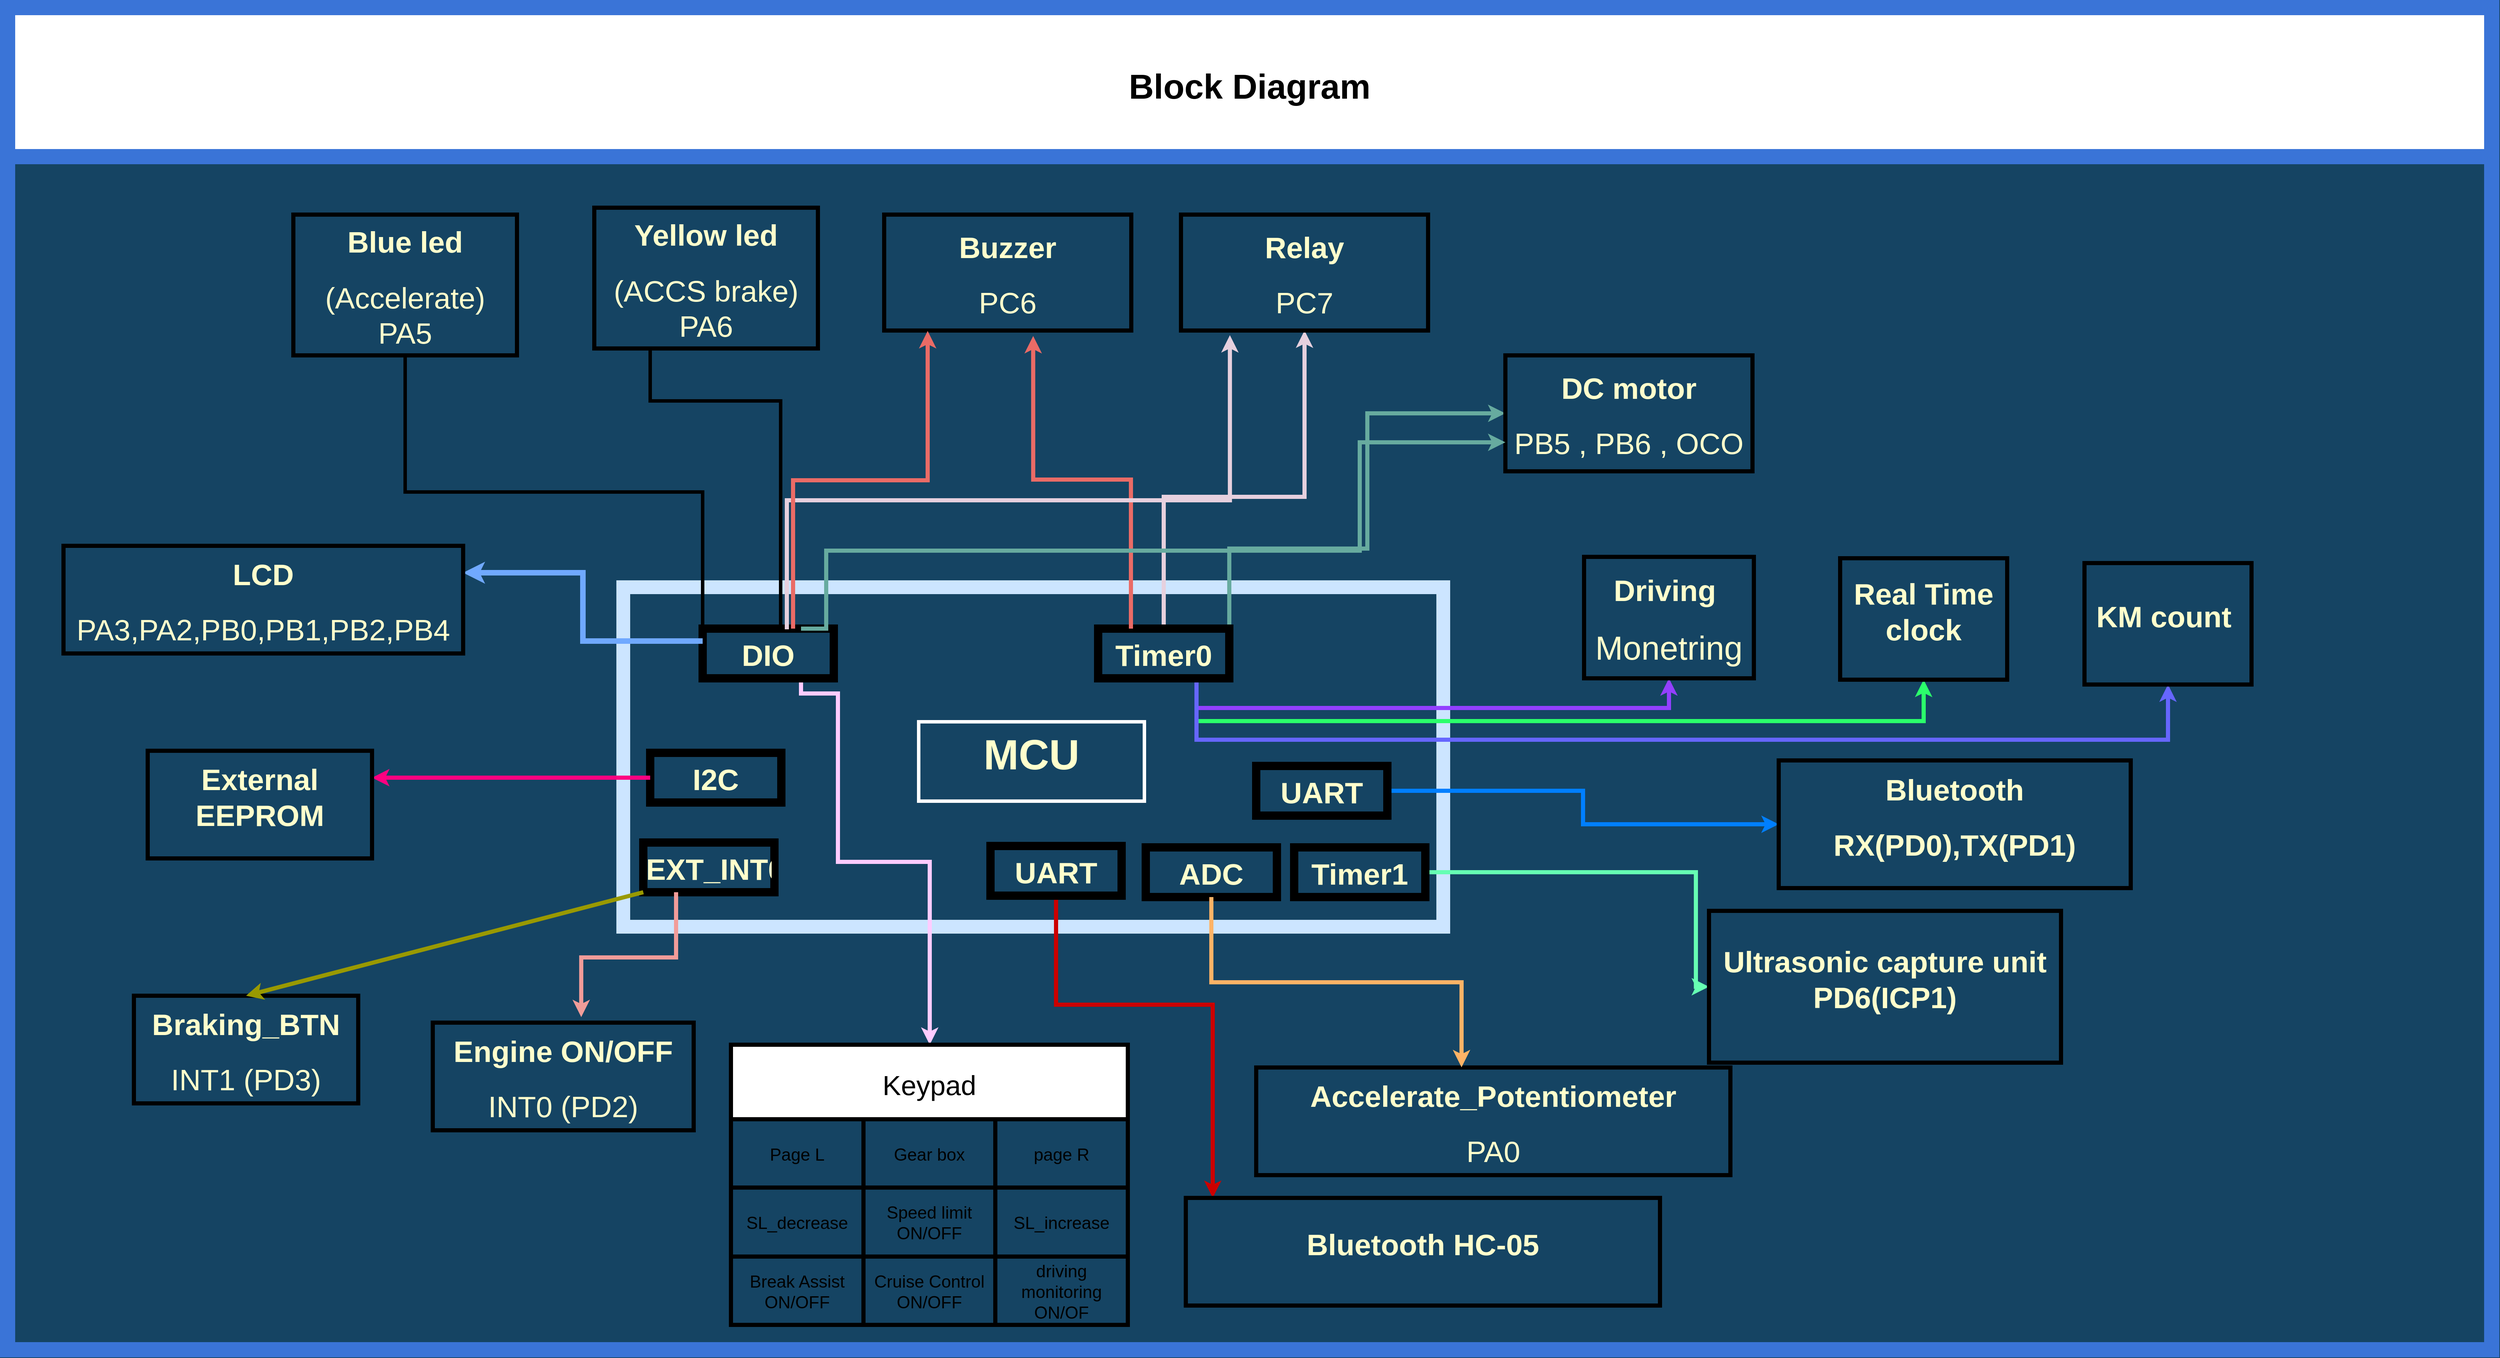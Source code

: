 <mxfile version="24.2.3" type="device">
  <diagram name="Page-1" id="M_UCsA_aWbAp7KxORfbI">
    <mxGraphModel dx="3500" dy="2170" grid="0" gridSize="10" guides="1" tooltips="1" connect="1" arrows="1" fold="1" page="1" pageScale="1" pageWidth="850" pageHeight="1100" background="#154463" math="0" shadow="0">
      <root>
        <mxCell id="0" />
        <mxCell id="1" parent="0" />
        <mxCell id="dRBJDxNIwV2UQg4q_vEd-1" value="Block Diagram" style="swimlane;startSize=216;fontSize=50;strokeColor=#3A74D7;strokeWidth=22;" parent="1" vertex="1">
          <mxGeometry x="259" y="205" width="3599" height="1945" as="geometry" />
        </mxCell>
        <mxCell id="dRBJDxNIwV2UQg4q_vEd-2" value="" style="rounded=0;whiteSpace=wrap;html=1;fillColor=none;strokeWidth=20;strokeColor=#CCE5FF;" parent="dRBJDxNIwV2UQg4q_vEd-1" vertex="1">
          <mxGeometry x="892" y="840" width="1188" height="492" as="geometry" />
        </mxCell>
        <mxCell id="dRBJDxNIwV2UQg4q_vEd-3" value="&lt;h1 style=&quot;&quot;&gt;&lt;font color=&quot;#ffffcc&quot; style=&quot;font-size: 61px;&quot;&gt;MCU&lt;/font&gt;&lt;/h1&gt;" style="text;html=1;spacing=5;spacingTop=-20;whiteSpace=wrap;overflow=hidden;rounded=0;align=center;verticalAlign=middle;strokeColor=#FFFFFF;strokeWidth=5;fontStyle=1" parent="dRBJDxNIwV2UQg4q_vEd-1" vertex="1">
          <mxGeometry x="1320" y="1035" width="327" height="115" as="geometry" />
        </mxCell>
        <mxCell id="8Ux44cK4dtK3aO80QM7G-43" style="edgeStyle=orthogonalEdgeStyle;rounded=0;orthogonalLoop=1;jettySize=auto;html=1;exitX=0.75;exitY=1;exitDx=0;exitDy=0;strokeWidth=6;strokeColor=#FFCCFF;" parent="dRBJDxNIwV2UQg4q_vEd-1" source="dRBJDxNIwV2UQg4q_vEd-6" target="8Ux44cK4dtK3aO80QM7G-30" edge="1">
          <mxGeometry relative="1" as="geometry">
            <Array as="points">
              <mxPoint x="1150" y="994" />
              <mxPoint x="1203" y="994" />
              <mxPoint x="1203" y="1238" />
              <mxPoint x="1336" y="1238" />
            </Array>
          </mxGeometry>
        </mxCell>
        <mxCell id="dRBJDxNIwV2UQg4q_vEd-6" value="&lt;h1 style=&quot;font-size: 43px;&quot;&gt;&lt;font color=&quot;#ffffcc&quot;&gt;DIO&lt;/font&gt;&lt;/h1&gt;" style="text;html=1;spacing=5;spacingTop=-20;whiteSpace=wrap;overflow=hidden;rounded=0;align=center;verticalAlign=middle;strokeColor=default;strokeWidth=12;" parent="dRBJDxNIwV2UQg4q_vEd-1" vertex="1">
          <mxGeometry x="1007" y="900" width="190" height="72" as="geometry" />
        </mxCell>
        <mxCell id="dRBJDxNIwV2UQg4q_vEd-7" value="&lt;h1 style=&quot;font-size: 43px;&quot;&gt;&lt;font color=&quot;#ffffcc&quot;&gt;EXT_INT0&lt;/font&gt;&lt;/h1&gt;" style="text;html=1;spacing=5;spacingTop=-20;whiteSpace=wrap;overflow=hidden;rounded=0;align=center;verticalAlign=middle;strokeColor=default;strokeWidth=12;" parent="dRBJDxNIwV2UQg4q_vEd-1" vertex="1">
          <mxGeometry x="921" y="1210" width="190" height="72" as="geometry" />
        </mxCell>
        <mxCell id="dRBJDxNIwV2UQg4q_vEd-8" style="edgeStyle=orthogonalEdgeStyle;rounded=0;orthogonalLoop=1;jettySize=auto;html=1;exitX=0;exitY=0.25;exitDx=0;exitDy=0;entryX=1;entryY=0.25;entryDx=0;entryDy=0;strokeWidth=8;endArrow=classic;endFill=1;strokeColor=#70A9FF;" parent="dRBJDxNIwV2UQg4q_vEd-1" source="dRBJDxNIwV2UQg4q_vEd-6" target="dRBJDxNIwV2UQg4q_vEd-9" edge="1">
          <mxGeometry relative="1" as="geometry">
            <mxPoint x="612" y="612.0" as="sourcePoint" />
          </mxGeometry>
        </mxCell>
        <mxCell id="dRBJDxNIwV2UQg4q_vEd-9" value="&lt;h1 style=&quot;font-size: 43px;&quot;&gt;&lt;font color=&quot;#ffffcc&quot;&gt;LCD&lt;/font&gt;&lt;/h1&gt;&lt;div style=&quot;font-size: 43px;&quot;&gt;&lt;font style=&quot;font-size: 43px;&quot; color=&quot;#ffffcc&quot;&gt;PA3,PA2,PB0,PB1,PB2,PB4&lt;/font&gt;&lt;/div&gt;" style="text;html=1;spacing=5;spacingTop=-20;whiteSpace=wrap;overflow=hidden;rounded=0;align=center;verticalAlign=middle;strokeColor=#000000;strokeWidth=6;" parent="dRBJDxNIwV2UQg4q_vEd-1" vertex="1">
          <mxGeometry x="81" y="780" width="579" height="156" as="geometry" />
        </mxCell>
        <mxCell id="dRBJDxNIwV2UQg4q_vEd-11" value="&lt;h1 style=&quot;font-size: 43px;&quot;&gt;&lt;font color=&quot;#ffffcc&quot;&gt;Braking_BTN&lt;/font&gt;&lt;/h1&gt;&lt;div style=&quot;font-size: 43px;&quot;&gt;&lt;font style=&quot;font-size: 43px;&quot; color=&quot;#ffffcc&quot;&gt;INT1 (PD3)&lt;/font&gt;&lt;/div&gt;" style="text;html=1;spacing=5;spacingTop=-20;whiteSpace=wrap;overflow=hidden;rounded=0;align=center;verticalAlign=middle;strokeColor=#000000;strokeWidth=6;" parent="dRBJDxNIwV2UQg4q_vEd-1" vertex="1">
          <mxGeometry x="183" y="1432" width="325" height="156" as="geometry" />
        </mxCell>
        <mxCell id="dRBJDxNIwV2UQg4q_vEd-15" value="" style="endArrow=classic;html=1;rounded=0;exitX=0;exitY=1;exitDx=0;exitDy=0;entryX=0.5;entryY=0;entryDx=0;entryDy=0;strokeWidth=6;endFill=1;strokeColor=#999900;" parent="dRBJDxNIwV2UQg4q_vEd-1" source="dRBJDxNIwV2UQg4q_vEd-7" target="dRBJDxNIwV2UQg4q_vEd-11" edge="1">
          <mxGeometry width="50" height="50" relative="1" as="geometry">
            <mxPoint x="970" y="1438" as="sourcePoint" />
            <mxPoint x="920" y="1488" as="targetPoint" />
          </mxGeometry>
        </mxCell>
        <mxCell id="dRBJDxNIwV2UQg4q_vEd-16" style="edgeStyle=orthogonalEdgeStyle;rounded=0;orthogonalLoop=1;jettySize=auto;html=1;exitX=0.5;exitY=1;exitDx=0;exitDy=0;entryX=0;entryY=0;entryDx=0;entryDy=0;strokeWidth=5;endArrow=none;endFill=0;" parent="dRBJDxNIwV2UQg4q_vEd-1" source="dRBJDxNIwV2UQg4q_vEd-17" target="dRBJDxNIwV2UQg4q_vEd-6" edge="1">
          <mxGeometry relative="1" as="geometry" />
        </mxCell>
        <mxCell id="dRBJDxNIwV2UQg4q_vEd-17" value="&lt;h1 style=&quot;font-size: 43px;&quot;&gt;&lt;font color=&quot;#ffffcc&quot;&gt;Blue led&lt;/font&gt;&lt;/h1&gt;&lt;div style=&quot;font-size: 43px;&quot;&gt;&lt;font style=&quot;font-size: 43px;&quot; color=&quot;#ffffcc&quot;&gt;(Accelerate)&lt;/font&gt;&lt;/div&gt;&lt;div style=&quot;font-size: 43px;&quot;&gt;&lt;font style=&quot;font-size: 43px;&quot; color=&quot;#ffffcc&quot;&gt;PA5&lt;/font&gt;&lt;/div&gt;" style="text;html=1;spacing=5;spacingTop=-20;whiteSpace=wrap;overflow=hidden;rounded=0;align=center;verticalAlign=middle;strokeColor=#000000;strokeWidth=6;" parent="dRBJDxNIwV2UQg4q_vEd-1" vertex="1">
          <mxGeometry x="414" y="300" width="324" height="204" as="geometry" />
        </mxCell>
        <mxCell id="dRBJDxNIwV2UQg4q_vEd-22" style="edgeStyle=orthogonalEdgeStyle;rounded=0;orthogonalLoop=1;jettySize=auto;html=1;exitX=0.25;exitY=1;exitDx=0;exitDy=0;entryX=0.75;entryY=0;entryDx=0;entryDy=0;strokeWidth=5;endArrow=none;endFill=0;" parent="dRBJDxNIwV2UQg4q_vEd-1" source="dRBJDxNIwV2UQg4q_vEd-23" target="dRBJDxNIwV2UQg4q_vEd-6" edge="1">
          <mxGeometry relative="1" as="geometry">
            <Array as="points">
              <mxPoint x="931" y="570" />
              <mxPoint x="1120" y="570" />
              <mxPoint x="1120" y="900" />
            </Array>
          </mxGeometry>
        </mxCell>
        <mxCell id="dRBJDxNIwV2UQg4q_vEd-23" value="&lt;h1 style=&quot;font-size: 43px;&quot;&gt;&lt;font color=&quot;#ffffcc&quot;&gt;Yellow led&lt;/font&gt;&lt;/h1&gt;&lt;div style=&quot;font-size: 43px;&quot;&gt;&lt;font style=&quot;font-size: 43px;&quot; color=&quot;#ffffcc&quot;&gt;(ACCS brake)&lt;/font&gt;&lt;/div&gt;&lt;div style=&quot;font-size: 43px;&quot;&gt;&lt;font style=&quot;font-size: 43px;&quot; color=&quot;#ffffcc&quot;&gt;PA6&lt;/font&gt;&lt;/div&gt;" style="text;html=1;spacing=5;spacingTop=-20;whiteSpace=wrap;overflow=hidden;rounded=0;align=center;verticalAlign=middle;strokeColor=#000000;strokeWidth=6;" parent="dRBJDxNIwV2UQg4q_vEd-1" vertex="1">
          <mxGeometry x="850" y="290" width="324" height="204" as="geometry" />
        </mxCell>
        <mxCell id="dRBJDxNIwV2UQg4q_vEd-24" value="&lt;h1 style=&quot;font-size: 43px;&quot;&gt;&lt;font color=&quot;#ffffcc&quot;&gt;Buzzer&lt;/font&gt;&lt;/h1&gt;&lt;div style=&quot;font-size: 43px;&quot;&gt;&lt;font style=&quot;font-size: 43px;&quot; color=&quot;#ffffcc&quot;&gt;PC6&lt;/font&gt;&lt;/div&gt;" style="text;html=1;spacing=5;spacingTop=-20;whiteSpace=wrap;overflow=hidden;rounded=0;align=center;verticalAlign=middle;strokeColor=#000000;strokeWidth=6;" parent="dRBJDxNIwV2UQg4q_vEd-1" vertex="1">
          <mxGeometry x="1270" y="300" width="358" height="168" as="geometry" />
        </mxCell>
        <mxCell id="8Ux44cK4dtK3aO80QM7G-8" style="edgeStyle=orthogonalEdgeStyle;rounded=0;orthogonalLoop=1;jettySize=auto;html=1;exitX=0.5;exitY=0;exitDx=0;exitDy=0;entryX=0.5;entryY=1;entryDx=0;entryDy=0;strokeWidth=6;strokeColor=#E6D0DE;" parent="dRBJDxNIwV2UQg4q_vEd-1" source="dRBJDxNIwV2UQg4q_vEd-27" target="dRBJDxNIwV2UQg4q_vEd-32" edge="1">
          <mxGeometry relative="1" as="geometry">
            <Array as="points">
              <mxPoint x="1675" y="709" />
              <mxPoint x="1879" y="709" />
            </Array>
          </mxGeometry>
        </mxCell>
        <mxCell id="8Ux44cK4dtK3aO80QM7G-9" style="edgeStyle=orthogonalEdgeStyle;rounded=0;orthogonalLoop=1;jettySize=auto;html=1;exitX=1;exitY=0.5;exitDx=0;exitDy=0;entryX=0;entryY=0.5;entryDx=0;entryDy=0;strokeWidth=6;strokeColor=#67AB9F;" parent="dRBJDxNIwV2UQg4q_vEd-1" source="dRBJDxNIwV2UQg4q_vEd-27" target="dRBJDxNIwV2UQg4q_vEd-39" edge="1">
          <mxGeometry relative="1" as="geometry">
            <Array as="points">
              <mxPoint x="1770" y="784" />
              <mxPoint x="1970" y="784" />
              <mxPoint x="1970" y="588" />
            </Array>
          </mxGeometry>
        </mxCell>
        <mxCell id="8Ux44cK4dtK3aO80QM7G-12" style="edgeStyle=orthogonalEdgeStyle;rounded=0;orthogonalLoop=1;jettySize=auto;html=1;exitX=0.75;exitY=1;exitDx=0;exitDy=0;entryX=0.5;entryY=1;entryDx=0;entryDy=0;strokeWidth=6;strokeColor=#9340FF;" parent="dRBJDxNIwV2UQg4q_vEd-1" source="dRBJDxNIwV2UQg4q_vEd-27" target="dRBJDxNIwV2UQg4q_vEd-42" edge="1">
          <mxGeometry relative="1" as="geometry">
            <Array as="points">
              <mxPoint x="1723" y="1015" />
              <mxPoint x="2407" y="1015" />
            </Array>
          </mxGeometry>
        </mxCell>
        <mxCell id="8Ux44cK4dtK3aO80QM7G-13" style="edgeStyle=orthogonalEdgeStyle;rounded=0;orthogonalLoop=1;jettySize=auto;html=1;exitX=0.75;exitY=1;exitDx=0;exitDy=0;entryX=0.5;entryY=1;entryDx=0;entryDy=0;strokeWidth=6;strokeColor=#2BFF6B;" parent="dRBJDxNIwV2UQg4q_vEd-1" source="dRBJDxNIwV2UQg4q_vEd-27" target="dRBJDxNIwV2UQg4q_vEd-43" edge="1">
          <mxGeometry relative="1" as="geometry">
            <Array as="points">
              <mxPoint x="1723" y="1034" />
              <mxPoint x="2776" y="1034" />
            </Array>
          </mxGeometry>
        </mxCell>
        <mxCell id="5MT-RSpb8Q7yReOkMD-z-2" style="edgeStyle=orthogonalEdgeStyle;rounded=0;orthogonalLoop=1;jettySize=auto;html=1;exitX=0.75;exitY=1;exitDx=0;exitDy=0;entryX=0.5;entryY=1;entryDx=0;entryDy=0;strokeWidth=6;strokeColor=#6666FF;" parent="dRBJDxNIwV2UQg4q_vEd-1" source="dRBJDxNIwV2UQg4q_vEd-27" target="5MT-RSpb8Q7yReOkMD-z-1" edge="1">
          <mxGeometry relative="1" as="geometry">
            <Array as="points">
              <mxPoint x="1722" y="1061" />
              <mxPoint x="3130" y="1061" />
            </Array>
          </mxGeometry>
        </mxCell>
        <mxCell id="dRBJDxNIwV2UQg4q_vEd-27" value="&lt;h1 style=&quot;font-size: 43px;&quot;&gt;&lt;font color=&quot;#ffffcc&quot;&gt;Timer0&lt;/font&gt;&lt;/h1&gt;" style="text;html=1;spacing=5;spacingTop=-20;whiteSpace=wrap;overflow=hidden;rounded=0;align=center;verticalAlign=middle;strokeColor=default;strokeWidth=12;" parent="dRBJDxNIwV2UQg4q_vEd-1" vertex="1">
          <mxGeometry x="1580" y="900" width="190" height="72" as="geometry" />
        </mxCell>
        <mxCell id="dRBJDxNIwV2UQg4q_vEd-30" value="&lt;h1 style=&quot;font-size: 43px;&quot;&gt;&lt;font color=&quot;#ffffcc&quot;&gt;ADC&lt;/font&gt;&lt;/h1&gt;" style="text;html=1;spacing=5;spacingTop=-20;whiteSpace=wrap;overflow=hidden;rounded=0;align=center;verticalAlign=middle;strokeColor=default;strokeWidth=12;" parent="dRBJDxNIwV2UQg4q_vEd-1" vertex="1">
          <mxGeometry x="1649" y="1217" width="190" height="72" as="geometry" />
        </mxCell>
        <mxCell id="dRBJDxNIwV2UQg4q_vEd-32" value="&lt;h1 style=&quot;font-size: 43px;&quot;&gt;&lt;font color=&quot;#ffffcc&quot;&gt;Relay&lt;/font&gt;&lt;/h1&gt;&lt;div style=&quot;font-size: 43px;&quot;&gt;&lt;font style=&quot;font-size: 43px;&quot; color=&quot;#ffffcc&quot;&gt;PC7&lt;/font&gt;&lt;/div&gt;" style="text;html=1;spacing=5;spacingTop=-20;whiteSpace=wrap;overflow=hidden;rounded=0;align=center;verticalAlign=middle;strokeColor=#000000;strokeWidth=6;" parent="dRBJDxNIwV2UQg4q_vEd-1" vertex="1">
          <mxGeometry x="1700" y="300" width="358" height="168" as="geometry" />
        </mxCell>
        <mxCell id="dRBJDxNIwV2UQg4q_vEd-39" value="&lt;h1 style=&quot;font-size: 43px;&quot;&gt;&lt;font color=&quot;#ffffcc&quot;&gt;DC motor&lt;/font&gt;&lt;/h1&gt;&lt;div style=&quot;font-size: 43px;&quot;&gt;&lt;font color=&quot;#ffffcc&quot;&gt;PB5 , PB6 , OCO&lt;/font&gt;&lt;/div&gt;" style="text;html=1;spacing=5;spacingTop=-20;whiteSpace=wrap;overflow=hidden;rounded=0;align=center;verticalAlign=middle;strokeColor=#000000;strokeWidth=6;" parent="dRBJDxNIwV2UQg4q_vEd-1" vertex="1">
          <mxGeometry x="2170" y="504" width="358" height="168" as="geometry" />
        </mxCell>
        <mxCell id="dRBJDxNIwV2UQg4q_vEd-42" value="&lt;h1 style=&quot;font-size: 43px;&quot;&gt;&lt;font color=&quot;#ffffcc&quot;&gt;Driving&amp;nbsp;&lt;/font&gt;&lt;/h1&gt;&lt;div&gt;&lt;font style=&quot;font-size: 48px;&quot; color=&quot;#ffffcc&quot;&gt;Monetring&lt;/font&gt;&lt;/div&gt;" style="text;html=1;spacing=5;spacingTop=-20;whiteSpace=wrap;overflow=hidden;rounded=0;align=center;verticalAlign=middle;strokeColor=#000000;strokeWidth=6;" parent="dRBJDxNIwV2UQg4q_vEd-1" vertex="1">
          <mxGeometry x="2284" y="796" width="246" height="176" as="geometry" />
        </mxCell>
        <mxCell id="dRBJDxNIwV2UQg4q_vEd-43" value="&lt;h1 style=&quot;font-size: 43px;&quot;&gt;&lt;font color=&quot;#ffffcc&quot;&gt;Real Time clock&lt;/font&gt;&lt;/h1&gt;" style="text;html=1;spacing=5;spacingTop=-20;whiteSpace=wrap;overflow=hidden;rounded=0;align=center;verticalAlign=middle;strokeColor=#000000;strokeWidth=6;" parent="dRBJDxNIwV2UQg4q_vEd-1" vertex="1">
          <mxGeometry x="2655" y="798" width="242" height="176" as="geometry" />
        </mxCell>
        <mxCell id="dRBJDxNIwV2UQg4q_vEd-49" style="edgeStyle=orthogonalEdgeStyle;rounded=0;orthogonalLoop=1;jettySize=auto;html=1;exitX=1;exitY=0.5;exitDx=0;exitDy=0;strokeWidth=6;strokeColor=#66FFB3;" parent="dRBJDxNIwV2UQg4q_vEd-1" source="dRBJDxNIwV2UQg4q_vEd-47" target="dRBJDxNIwV2UQg4q_vEd-48" edge="1">
          <mxGeometry relative="1" as="geometry">
            <Array as="points">
              <mxPoint x="2446" y="1253" />
              <mxPoint x="2446" y="1419" />
            </Array>
          </mxGeometry>
        </mxCell>
        <mxCell id="dRBJDxNIwV2UQg4q_vEd-47" value="&lt;h1 style=&quot;font-size: 43px;&quot;&gt;&lt;font color=&quot;#ffffcc&quot;&gt;Timer1&lt;/font&gt;&lt;/h1&gt;" style="text;html=1;spacing=5;spacingTop=-20;whiteSpace=wrap;overflow=hidden;rounded=0;align=center;verticalAlign=middle;strokeColor=default;strokeWidth=12;" parent="dRBJDxNIwV2UQg4q_vEd-1" vertex="1">
          <mxGeometry x="1864" y="1217" width="190" height="72" as="geometry" />
        </mxCell>
        <mxCell id="dRBJDxNIwV2UQg4q_vEd-48" value="&lt;h1 style=&quot;font-size: 43px;&quot;&gt;&lt;font color=&quot;#ffffcc&quot;&gt;Ultrasonic capture unit PD6(ICP1)&lt;/font&gt;&lt;/h1&gt;" style="text;html=1;spacing=5;spacingTop=-20;whiteSpace=wrap;overflow=hidden;rounded=0;align=center;verticalAlign=middle;strokeColor=#000000;strokeWidth=6;" parent="dRBJDxNIwV2UQg4q_vEd-1" vertex="1">
          <mxGeometry x="2465" y="1309" width="510" height="220" as="geometry" />
        </mxCell>
        <mxCell id="IlLENoKvePEV59O8d0qm-2" value="&lt;h1 style=&quot;font-size: 43px;&quot;&gt;&lt;font color=&quot;#ffffcc&quot;&gt;I2C&lt;/font&gt;&lt;/h1&gt;" style="text;html=1;spacing=5;spacingTop=-20;whiteSpace=wrap;overflow=hidden;rounded=0;align=center;verticalAlign=middle;strokeColor=default;strokeWidth=12;" parent="dRBJDxNIwV2UQg4q_vEd-1" vertex="1">
          <mxGeometry x="931" y="1080" width="190" height="72" as="geometry" />
        </mxCell>
        <mxCell id="IlLENoKvePEV59O8d0qm-6" style="edgeStyle=orthogonalEdgeStyle;rounded=0;orthogonalLoop=1;jettySize=auto;html=1;exitX=0;exitY=0.5;exitDx=0;exitDy=0;entryX=1;entryY=0.25;entryDx=0;entryDy=0;strokeWidth=6;strokeColor=#FF0080;" parent="dRBJDxNIwV2UQg4q_vEd-1" source="IlLENoKvePEV59O8d0qm-2" target="IlLENoKvePEV59O8d0qm-5" edge="1">
          <mxGeometry relative="1" as="geometry">
            <Array as="points">
              <mxPoint x="735" y="1116" />
              <mxPoint x="735" y="1116" />
            </Array>
          </mxGeometry>
        </mxCell>
        <mxCell id="IlLENoKvePEV59O8d0qm-5" value="&lt;h1 style=&quot;font-size: 43px;&quot;&gt;&lt;font color=&quot;#ffffcc&quot;&gt;External EEPROM&lt;/font&gt;&lt;/h1&gt;" style="text;html=1;spacing=5;spacingTop=-20;whiteSpace=wrap;overflow=hidden;rounded=0;align=center;verticalAlign=middle;strokeColor=#000000;strokeWidth=6;" parent="dRBJDxNIwV2UQg4q_vEd-1" vertex="1">
          <mxGeometry x="203" y="1077" width="325" height="156" as="geometry" />
        </mxCell>
        <mxCell id="8Ux44cK4dtK3aO80QM7G-4" style="edgeStyle=orthogonalEdgeStyle;rounded=0;orthogonalLoop=1;jettySize=auto;html=1;exitX=0.25;exitY=0;exitDx=0;exitDy=0;entryX=0.603;entryY=1.047;entryDx=0;entryDy=0;entryPerimeter=0;strokeColor=#EA6B66;strokeWidth=6;" parent="dRBJDxNIwV2UQg4q_vEd-1" source="dRBJDxNIwV2UQg4q_vEd-27" target="dRBJDxNIwV2UQg4q_vEd-24" edge="1">
          <mxGeometry relative="1" as="geometry" />
        </mxCell>
        <mxCell id="8Ux44cK4dtK3aO80QM7G-10" style="edgeStyle=orthogonalEdgeStyle;rounded=0;orthogonalLoop=1;jettySize=auto;html=1;strokeWidth=6;strokeColor=#67AB9F;endArrow=classic;endFill=1;entryX=0;entryY=0.75;entryDx=0;entryDy=0;exitX=0.75;exitY=0;exitDx=0;exitDy=0;" parent="dRBJDxNIwV2UQg4q_vEd-1" source="dRBJDxNIwV2UQg4q_vEd-6" target="dRBJDxNIwV2UQg4q_vEd-39" edge="1">
          <mxGeometry relative="1" as="geometry">
            <mxPoint x="1269" y="794" as="sourcePoint" />
            <mxPoint x="1959" y="659" as="targetPoint" />
            <Array as="points">
              <mxPoint x="1186" y="900" />
              <mxPoint x="1186" y="787" />
              <mxPoint x="1959" y="787" />
              <mxPoint x="1959" y="630" />
            </Array>
          </mxGeometry>
        </mxCell>
        <mxCell id="8Ux44cK4dtK3aO80QM7G-7" style="edgeStyle=orthogonalEdgeStyle;rounded=0;orthogonalLoop=1;jettySize=auto;html=1;exitX=0.642;exitY=0.014;exitDx=0;exitDy=0;entryX=0.198;entryY=1.04;entryDx=0;entryDy=0;entryPerimeter=0;strokeWidth=6;strokeColor=#E6D0DE;exitPerimeter=0;" parent="dRBJDxNIwV2UQg4q_vEd-1" source="dRBJDxNIwV2UQg4q_vEd-6" target="dRBJDxNIwV2UQg4q_vEd-32" edge="1">
          <mxGeometry relative="1" as="geometry">
            <mxPoint x="1139.5" y="962" as="sourcePoint" />
            <Array as="points">
              <mxPoint x="1129" y="714" />
              <mxPoint x="1771" y="714" />
            </Array>
          </mxGeometry>
        </mxCell>
        <mxCell id="8Ux44cK4dtK3aO80QM7G-3" style="edgeStyle=orthogonalEdgeStyle;rounded=0;orthogonalLoop=1;jettySize=auto;html=1;strokeColor=#EA6B66;strokeWidth=6;entryX=0.176;entryY=1.004;entryDx=0;entryDy=0;entryPerimeter=0;" parent="dRBJDxNIwV2UQg4q_vEd-1" source="dRBJDxNIwV2UQg4q_vEd-6" target="dRBJDxNIwV2UQg4q_vEd-24" edge="1">
          <mxGeometry relative="1" as="geometry">
            <mxPoint x="1139.5" y="962" as="sourcePoint" />
            <Array as="points">
              <mxPoint x="1138" y="685" />
              <mxPoint x="1333" y="685" />
            </Array>
            <mxPoint x="1317" y="480" as="targetPoint" />
          </mxGeometry>
        </mxCell>
        <mxCell id="dRBJDxNIwV2UQg4q_vEd-10" value="&lt;h1 style=&quot;font-size: 43px;&quot;&gt;&lt;font color=&quot;#ffffcc&quot;&gt;Accelerate_Potentiometer&lt;/font&gt;&lt;/h1&gt;&lt;div style=&quot;font-size: 43px;&quot;&gt;&lt;font style=&quot;font-size: 43px;&quot; color=&quot;#ffffcc&quot;&gt;PA0&lt;/font&gt;&lt;/div&gt;" style="text;html=1;spacing=5;spacingTop=-20;whiteSpace=wrap;overflow=hidden;rounded=0;align=center;verticalAlign=middle;strokeColor=#000000;strokeWidth=6;" parent="dRBJDxNIwV2UQg4q_vEd-1" vertex="1">
          <mxGeometry x="1809" y="1536" width="687" height="156" as="geometry" />
        </mxCell>
        <mxCell id="8Ux44cK4dtK3aO80QM7G-14" style="edgeStyle=orthogonalEdgeStyle;rounded=0;orthogonalLoop=1;jettySize=auto;html=1;exitX=0.5;exitY=1;exitDx=0;exitDy=0;entryX=0.433;entryY=-0.002;entryDx=0;entryDy=0;entryPerimeter=0;strokeWidth=6;strokeColor=#FFB366;" parent="dRBJDxNIwV2UQg4q_vEd-1" source="dRBJDxNIwV2UQg4q_vEd-30" target="dRBJDxNIwV2UQg4q_vEd-10" edge="1">
          <mxGeometry relative="1" as="geometry" />
        </mxCell>
        <mxCell id="8Ux44cK4dtK3aO80QM7G-30" value="Keypad" style="shape=table;startSize=108;container=1;collapsible=0;childLayout=tableLayout;strokeColor=default;fontSize=40;strokeWidth=6;" parent="dRBJDxNIwV2UQg4q_vEd-1" vertex="1">
          <mxGeometry x="1048" y="1503" width="575" height="406" as="geometry" />
        </mxCell>
        <mxCell id="8Ux44cK4dtK3aO80QM7G-31" value="" style="shape=tableRow;horizontal=0;startSize=0;swimlaneHead=0;swimlaneBody=0;strokeColor=inherit;top=0;left=0;bottom=0;right=0;collapsible=0;dropTarget=0;fillColor=none;points=[[0,0.5],[1,0.5]];portConstraint=eastwest;fontSize=16;" parent="8Ux44cK4dtK3aO80QM7G-30" vertex="1">
          <mxGeometry y="108" width="575" height="99" as="geometry" />
        </mxCell>
        <mxCell id="8Ux44cK4dtK3aO80QM7G-32" value="&lt;font style=&quot;font-size: 25px;&quot;&gt;Page L&lt;/font&gt;" style="shape=partialRectangle;html=1;whiteSpace=wrap;connectable=0;strokeColor=inherit;overflow=hidden;fillColor=none;top=0;left=0;bottom=0;right=0;pointerEvents=1;fontSize=16;" parent="8Ux44cK4dtK3aO80QM7G-31" vertex="1">
          <mxGeometry width="192" height="99" as="geometry">
            <mxRectangle width="192" height="99" as="alternateBounds" />
          </mxGeometry>
        </mxCell>
        <mxCell id="8Ux44cK4dtK3aO80QM7G-33" value="Gear box" style="shape=partialRectangle;html=1;whiteSpace=wrap;connectable=0;strokeColor=inherit;overflow=hidden;fillColor=none;top=0;left=0;bottom=0;right=0;pointerEvents=1;fontSize=25;" parent="8Ux44cK4dtK3aO80QM7G-31" vertex="1">
          <mxGeometry x="192" width="191" height="99" as="geometry">
            <mxRectangle width="191" height="99" as="alternateBounds" />
          </mxGeometry>
        </mxCell>
        <mxCell id="8Ux44cK4dtK3aO80QM7G-34" value="&lt;font style=&quot;font-size: 25px;&quot;&gt;page R&lt;/font&gt;" style="shape=partialRectangle;html=1;whiteSpace=wrap;connectable=0;strokeColor=inherit;overflow=hidden;fillColor=none;top=0;left=0;bottom=0;right=0;pointerEvents=1;fontSize=16;" parent="8Ux44cK4dtK3aO80QM7G-31" vertex="1">
          <mxGeometry x="383" width="192" height="99" as="geometry">
            <mxRectangle width="192" height="99" as="alternateBounds" />
          </mxGeometry>
        </mxCell>
        <mxCell id="8Ux44cK4dtK3aO80QM7G-35" value="" style="shape=tableRow;horizontal=0;startSize=0;swimlaneHead=0;swimlaneBody=0;strokeColor=inherit;top=0;left=0;bottom=0;right=0;collapsible=0;dropTarget=0;fillColor=none;points=[[0,0.5],[1,0.5]];portConstraint=eastwest;fontSize=16;" parent="8Ux44cK4dtK3aO80QM7G-30" vertex="1">
          <mxGeometry y="207" width="575" height="100" as="geometry" />
        </mxCell>
        <mxCell id="8Ux44cK4dtK3aO80QM7G-36" value="&lt;font style=&quot;font-size: 25px;&quot;&gt;SL_decrease&lt;/font&gt;" style="shape=partialRectangle;html=1;whiteSpace=wrap;connectable=0;strokeColor=inherit;overflow=hidden;fillColor=none;top=0;left=0;bottom=0;right=0;pointerEvents=1;fontSize=16;" parent="8Ux44cK4dtK3aO80QM7G-35" vertex="1">
          <mxGeometry width="192" height="100" as="geometry">
            <mxRectangle width="192" height="100" as="alternateBounds" />
          </mxGeometry>
        </mxCell>
        <mxCell id="8Ux44cK4dtK3aO80QM7G-37" value="&lt;font style=&quot;font-size: 25px;&quot;&gt;Speed limit&lt;/font&gt;&lt;div style=&quot;font-size: 25px;&quot;&gt;&lt;font style=&quot;font-size: 25px;&quot;&gt;ON/OFF&lt;/font&gt;&lt;/div&gt;" style="shape=partialRectangle;html=1;whiteSpace=wrap;connectable=0;strokeColor=inherit;overflow=hidden;fillColor=none;top=0;left=0;bottom=0;right=0;pointerEvents=1;fontSize=16;" parent="8Ux44cK4dtK3aO80QM7G-35" vertex="1">
          <mxGeometry x="192" width="191" height="100" as="geometry">
            <mxRectangle width="191" height="100" as="alternateBounds" />
          </mxGeometry>
        </mxCell>
        <mxCell id="8Ux44cK4dtK3aO80QM7G-38" value="&lt;font style=&quot;font-size: 25px;&quot;&gt;SL_increase&lt;/font&gt;" style="shape=partialRectangle;html=1;whiteSpace=wrap;connectable=0;strokeColor=inherit;overflow=hidden;fillColor=none;top=0;left=0;bottom=0;right=0;pointerEvents=1;fontSize=16;" parent="8Ux44cK4dtK3aO80QM7G-35" vertex="1">
          <mxGeometry x="383" width="192" height="100" as="geometry">
            <mxRectangle width="192" height="100" as="alternateBounds" />
          </mxGeometry>
        </mxCell>
        <mxCell id="8Ux44cK4dtK3aO80QM7G-39" value="" style="shape=tableRow;horizontal=0;startSize=0;swimlaneHead=0;swimlaneBody=0;strokeColor=inherit;top=0;left=0;bottom=0;right=0;collapsible=0;dropTarget=0;fillColor=none;points=[[0,0.5],[1,0.5]];portConstraint=eastwest;fontSize=16;" parent="8Ux44cK4dtK3aO80QM7G-30" vertex="1">
          <mxGeometry y="307" width="575" height="99" as="geometry" />
        </mxCell>
        <mxCell id="8Ux44cK4dtK3aO80QM7G-40" value="&lt;font style=&quot;font-size: 25px;&quot;&gt;Break Assist&lt;/font&gt;&lt;div style=&quot;font-size: 25px;&quot;&gt;&lt;font style=&quot;font-size: 25px;&quot;&gt;ON/OFF&lt;/font&gt;&lt;/div&gt;" style="shape=partialRectangle;html=1;whiteSpace=wrap;connectable=0;strokeColor=inherit;overflow=hidden;fillColor=none;top=0;left=0;bottom=0;right=0;pointerEvents=1;fontSize=16;" parent="8Ux44cK4dtK3aO80QM7G-39" vertex="1">
          <mxGeometry width="192" height="99" as="geometry">
            <mxRectangle width="192" height="99" as="alternateBounds" />
          </mxGeometry>
        </mxCell>
        <mxCell id="8Ux44cK4dtK3aO80QM7G-41" value="&lt;font style=&quot;font-size: 25px;&quot;&gt;Cruise Control&lt;/font&gt;&lt;div style=&quot;font-size: 25px;&quot;&gt;&lt;font style=&quot;font-size: 25px;&quot;&gt;ON/OFF&lt;/font&gt;&lt;/div&gt;" style="shape=partialRectangle;html=1;whiteSpace=wrap;connectable=0;strokeColor=inherit;overflow=hidden;fillColor=none;top=0;left=0;bottom=0;right=0;pointerEvents=1;fontSize=16;" parent="8Ux44cK4dtK3aO80QM7G-39" vertex="1">
          <mxGeometry x="192" width="191" height="99" as="geometry">
            <mxRectangle width="191" height="99" as="alternateBounds" />
          </mxGeometry>
        </mxCell>
        <mxCell id="8Ux44cK4dtK3aO80QM7G-42" value="&lt;font style=&quot;font-size: 25px;&quot;&gt;driving monitoring&lt;/font&gt;&lt;div style=&quot;font-size: 25px;&quot;&gt;&lt;font style=&quot;font-size: 25px;&quot;&gt;ON/OF&lt;/font&gt;&lt;/div&gt;" style="shape=partialRectangle;html=1;whiteSpace=wrap;connectable=0;strokeColor=inherit;overflow=hidden;fillColor=none;top=0;left=0;bottom=0;right=0;pointerEvents=1;fontSize=16;" parent="8Ux44cK4dtK3aO80QM7G-39" vertex="1">
          <mxGeometry x="383" width="192" height="99" as="geometry">
            <mxRectangle width="192" height="99" as="alternateBounds" />
          </mxGeometry>
        </mxCell>
        <mxCell id="5MT-RSpb8Q7yReOkMD-z-1" value="&lt;h1 style=&quot;font-size: 43px;&quot;&gt;&lt;font color=&quot;#ffffcc&quot;&gt;KM count&amp;nbsp;&lt;/font&gt;&lt;/h1&gt;" style="text;html=1;spacing=5;spacingTop=-20;whiteSpace=wrap;overflow=hidden;rounded=0;align=center;verticalAlign=middle;strokeColor=#000000;strokeWidth=6;" parent="dRBJDxNIwV2UQg4q_vEd-1" vertex="1">
          <mxGeometry x="3009" y="805" width="242" height="176" as="geometry" />
        </mxCell>
        <mxCell id="8xmBWsNR_HgKUjJ1fYXX-3" style="edgeStyle=orthogonalEdgeStyle;rounded=0;orthogonalLoop=1;jettySize=auto;html=1;exitX=0.5;exitY=1;exitDx=0;exitDy=0;strokeWidth=6;strokeColor=#CC0000;" edge="1" parent="dRBJDxNIwV2UQg4q_vEd-1" source="8xmBWsNR_HgKUjJ1fYXX-1" target="8xmBWsNR_HgKUjJ1fYXX-2">
          <mxGeometry relative="1" as="geometry">
            <Array as="points">
              <mxPoint x="1519" y="1445" />
              <mxPoint x="1746" y="1445" />
            </Array>
          </mxGeometry>
        </mxCell>
        <mxCell id="8xmBWsNR_HgKUjJ1fYXX-1" value="&lt;h1 style=&quot;font-size: 43px;&quot;&gt;&lt;font color=&quot;#ffffcc&quot;&gt;UART&lt;/font&gt;&lt;/h1&gt;" style="text;html=1;spacing=5;spacingTop=-20;whiteSpace=wrap;overflow=hidden;rounded=0;align=center;verticalAlign=middle;strokeColor=default;strokeWidth=12;" vertex="1" parent="dRBJDxNIwV2UQg4q_vEd-1">
          <mxGeometry x="1424" y="1215" width="190" height="72" as="geometry" />
        </mxCell>
        <mxCell id="8xmBWsNR_HgKUjJ1fYXX-2" value="&lt;h1 style=&quot;font-size: 43px;&quot;&gt;&lt;font color=&quot;#ffffcc&quot;&gt;Bluetooth HC-05&lt;/font&gt;&lt;/h1&gt;" style="text;html=1;spacing=5;spacingTop=-20;whiteSpace=wrap;overflow=hidden;rounded=0;align=center;verticalAlign=middle;strokeColor=#000000;strokeWidth=6;" vertex="1" parent="dRBJDxNIwV2UQg4q_vEd-1">
          <mxGeometry x="1707" y="1725" width="687" height="156" as="geometry" />
        </mxCell>
        <mxCell id="8xmBWsNR_HgKUjJ1fYXX-4" value="&lt;h1 style=&quot;font-size: 43px;&quot;&gt;&lt;font color=&quot;#ffffcc&quot;&gt;Engine ON/OFF&lt;/font&gt;&lt;/h1&gt;&lt;div style=&quot;font-size: 43px;&quot;&gt;&lt;font style=&quot;font-size: 43px;&quot; color=&quot;#ffffcc&quot;&gt;INT0 (PD2)&lt;/font&gt;&lt;/div&gt;" style="text;html=1;spacing=5;spacingTop=-20;whiteSpace=wrap;overflow=hidden;rounded=0;align=center;verticalAlign=middle;strokeColor=#000000;strokeWidth=6;" vertex="1" parent="dRBJDxNIwV2UQg4q_vEd-1">
          <mxGeometry x="616" y="1471" width="378" height="156" as="geometry" />
        </mxCell>
        <mxCell id="8xmBWsNR_HgKUjJ1fYXX-5" style="edgeStyle=orthogonalEdgeStyle;rounded=0;orthogonalLoop=1;jettySize=auto;html=1;exitX=0.25;exitY=1;exitDx=0;exitDy=0;entryX=0.569;entryY=-0.051;entryDx=0;entryDy=0;entryPerimeter=0;strokeWidth=6;strokeColor=#F19C99;" edge="1" parent="dRBJDxNIwV2UQg4q_vEd-1" source="dRBJDxNIwV2UQg4q_vEd-7" target="8xmBWsNR_HgKUjJ1fYXX-4">
          <mxGeometry relative="1" as="geometry" />
        </mxCell>
        <mxCell id="8xmBWsNR_HgKUjJ1fYXX-8" style="edgeStyle=orthogonalEdgeStyle;rounded=0;orthogonalLoop=1;jettySize=auto;html=1;exitX=1;exitY=0.5;exitDx=0;exitDy=0;entryX=0;entryY=0.5;entryDx=0;entryDy=0;strokeWidth=6;strokeColor=#007FFF;" edge="1" parent="dRBJDxNIwV2UQg4q_vEd-1" source="8xmBWsNR_HgKUjJ1fYXX-6" target="8xmBWsNR_HgKUjJ1fYXX-7">
          <mxGeometry relative="1" as="geometry" />
        </mxCell>
        <mxCell id="8xmBWsNR_HgKUjJ1fYXX-6" value="&lt;h1 style=&quot;font-size: 43px;&quot;&gt;&lt;font color=&quot;#ffffcc&quot;&gt;UART&lt;/font&gt;&lt;/h1&gt;" style="text;html=1;spacing=5;spacingTop=-20;whiteSpace=wrap;overflow=hidden;rounded=0;align=center;verticalAlign=middle;strokeColor=default;strokeWidth=12;" vertex="1" parent="dRBJDxNIwV2UQg4q_vEd-1">
          <mxGeometry x="1809" y="1099" width="190" height="72" as="geometry" />
        </mxCell>
        <mxCell id="8xmBWsNR_HgKUjJ1fYXX-7" value="&lt;h1 style=&quot;font-size: 43px;&quot;&gt;&lt;font color=&quot;#ffffcc&quot;&gt;Bluetooth&lt;/font&gt;&lt;/h1&gt;&lt;h1 style=&quot;font-size: 43px;&quot;&gt;&lt;font color=&quot;#ffffcc&quot;&gt;RX(PD0),TX(PD1)&lt;/font&gt;&lt;/h1&gt;" style="text;html=1;spacing=5;spacingTop=-20;whiteSpace=wrap;overflow=hidden;rounded=0;align=center;verticalAlign=middle;strokeColor=#000000;strokeWidth=6;" vertex="1" parent="dRBJDxNIwV2UQg4q_vEd-1">
          <mxGeometry x="2566" y="1091" width="510" height="185" as="geometry" />
        </mxCell>
      </root>
    </mxGraphModel>
  </diagram>
</mxfile>
